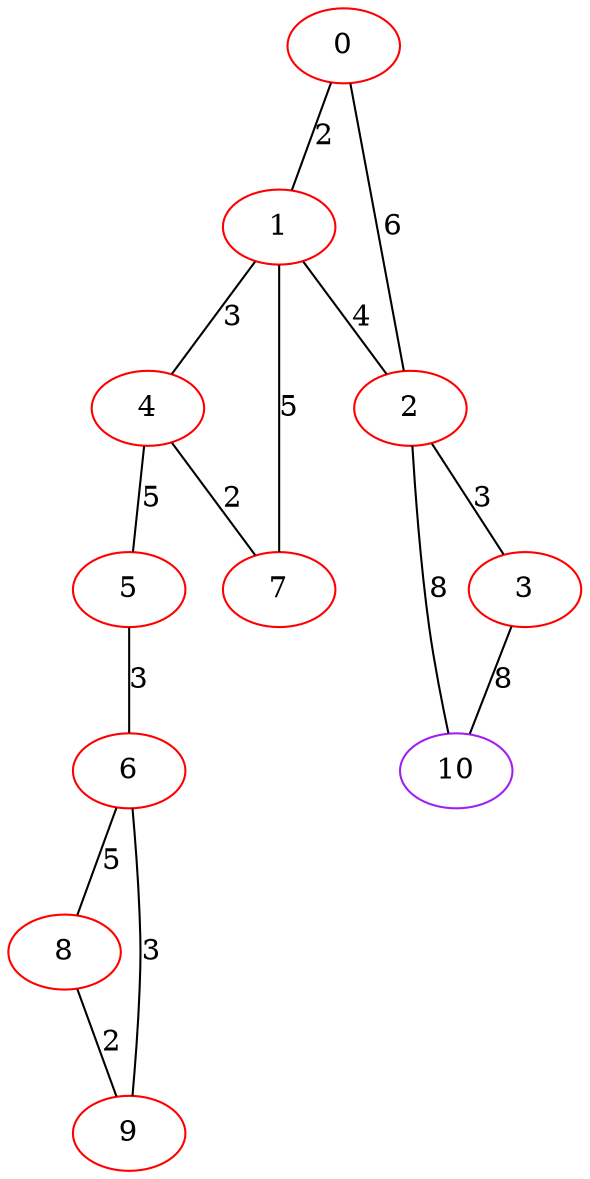 graph "" {
0 [color=red, weight=1];
1 [color=red, weight=1];
2 [color=red, weight=1];
3 [color=red, weight=1];
4 [color=red, weight=1];
5 [color=red, weight=1];
6 [color=red, weight=1];
7 [color=red, weight=1];
8 [color=red, weight=1];
9 [color=red, weight=1];
10 [color=purple, weight=4];
0 -- 1  [key=0, label=2];
0 -- 2  [key=0, label=6];
1 -- 2  [key=0, label=4];
1 -- 4  [key=0, label=3];
1 -- 7  [key=0, label=5];
2 -- 10  [key=0, label=8];
2 -- 3  [key=0, label=3];
3 -- 10  [key=0, label=8];
4 -- 5  [key=0, label=5];
4 -- 7  [key=0, label=2];
5 -- 6  [key=0, label=3];
6 -- 8  [key=0, label=5];
6 -- 9  [key=0, label=3];
8 -- 9  [key=0, label=2];
}

